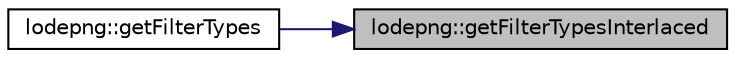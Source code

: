 digraph "lodepng::getFilterTypesInterlaced"
{
 // LATEX_PDF_SIZE
  edge [fontname="Helvetica",fontsize="10",labelfontname="Helvetica",labelfontsize="10"];
  node [fontname="Helvetica",fontsize="10",shape=record];
  rankdir="RL";
  Node1 [label="lodepng::getFilterTypesInterlaced",height=0.2,width=0.4,color="black", fillcolor="grey75", style="filled", fontcolor="black",tooltip=" "];
  Node1 -> Node2 [dir="back",color="midnightblue",fontsize="10",style="solid",fontname="Helvetica"];
  Node2 [label="lodepng::getFilterTypes",height=0.2,width=0.4,color="black", fillcolor="white", style="filled",URL="$namespacelodepng.html#a76d7157fc99bb08c199d75d6c28e1a4d",tooltip=" "];
}
